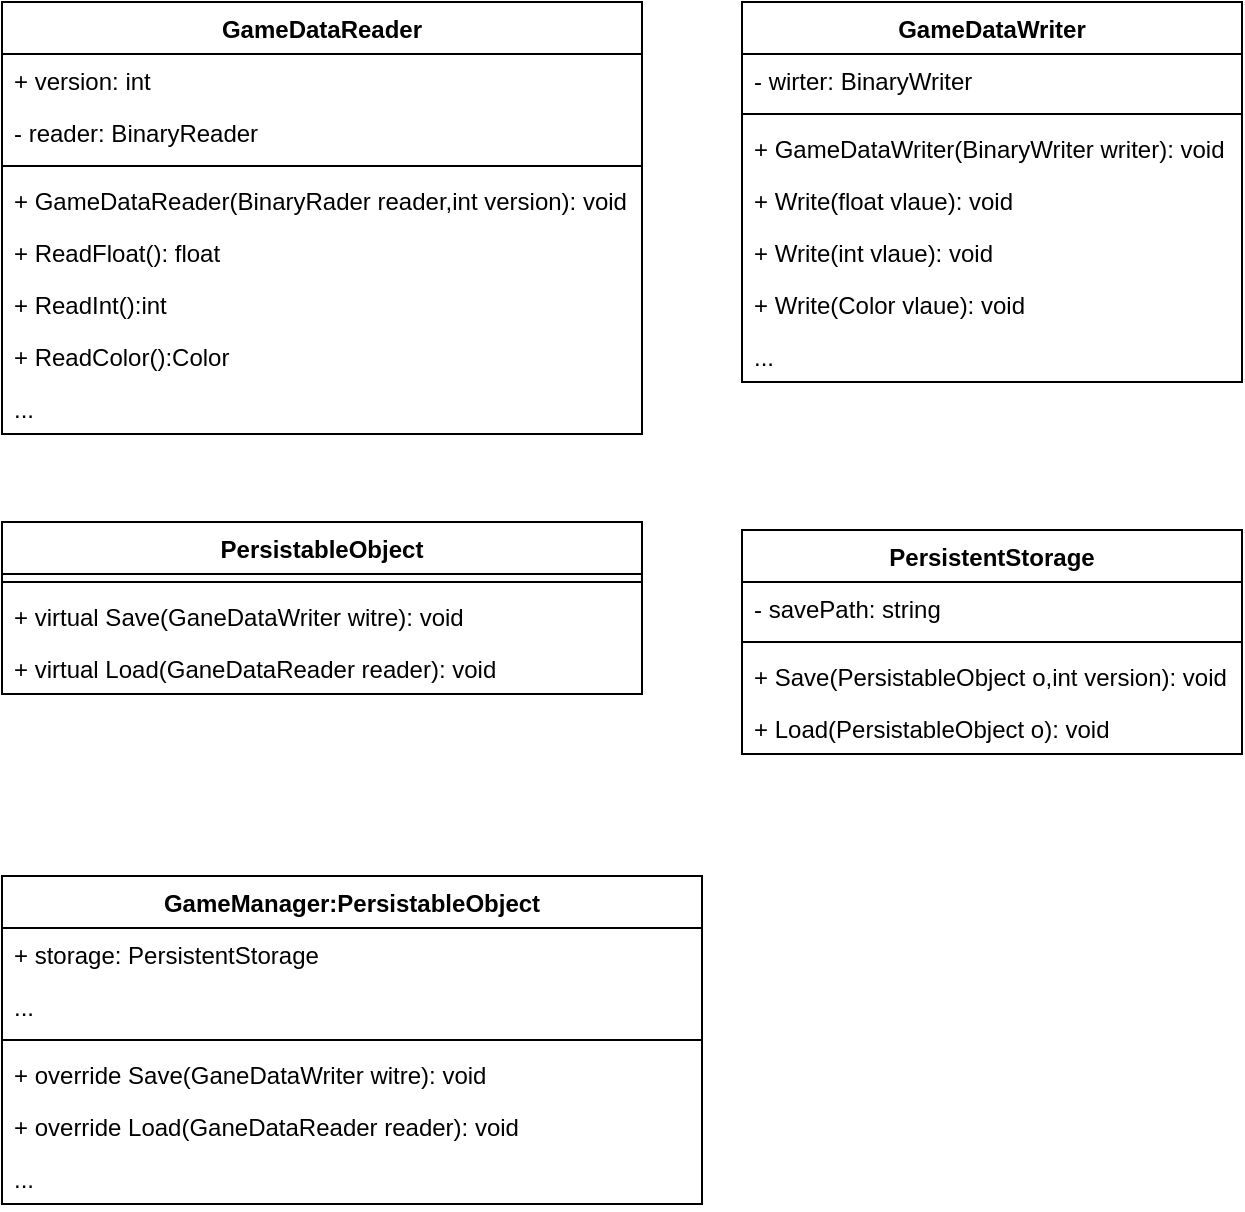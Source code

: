 <mxfile version="10.7.7" type="github"><diagram id="r-htfajkFzgMdryIY1_h" name="Page-1"><mxGraphModel dx="1320" dy="755" grid="1" gridSize="10" guides="1" tooltips="1" connect="1" arrows="1" fold="1" page="1" pageScale="1" pageWidth="827" pageHeight="1169" math="0" shadow="0"><root><mxCell id="0"/><mxCell id="1" parent="0"/><mxCell id="alt3S2_xYmEV2tsB0YrT-1" value="GameDataReader" style="swimlane;fontStyle=1;align=center;verticalAlign=top;childLayout=stackLayout;horizontal=1;startSize=26;horizontalStack=0;resizeParent=1;resizeParentMax=0;resizeLast=0;collapsible=1;marginBottom=0;" vertex="1" parent="1"><mxGeometry x="20" y="20" width="320" height="216" as="geometry"/></mxCell><mxCell id="alt3S2_xYmEV2tsB0YrT-2" value="+ version: int" style="text;strokeColor=none;fillColor=none;align=left;verticalAlign=top;spacingLeft=4;spacingRight=4;overflow=hidden;rotatable=0;points=[[0,0.5],[1,0.5]];portConstraint=eastwest;" vertex="1" parent="alt3S2_xYmEV2tsB0YrT-1"><mxGeometry y="26" width="320" height="26" as="geometry"/></mxCell><mxCell id="alt3S2_xYmEV2tsB0YrT-5" value="- reader: BinaryReader" style="text;strokeColor=none;fillColor=none;align=left;verticalAlign=top;spacingLeft=4;spacingRight=4;overflow=hidden;rotatable=0;points=[[0,0.5],[1,0.5]];portConstraint=eastwest;" vertex="1" parent="alt3S2_xYmEV2tsB0YrT-1"><mxGeometry y="52" width="320" height="26" as="geometry"/></mxCell><mxCell id="alt3S2_xYmEV2tsB0YrT-3" value="" style="line;strokeWidth=1;fillColor=none;align=left;verticalAlign=middle;spacingTop=-1;spacingLeft=3;spacingRight=3;rotatable=0;labelPosition=right;points=[];portConstraint=eastwest;" vertex="1" parent="alt3S2_xYmEV2tsB0YrT-1"><mxGeometry y="78" width="320" height="8" as="geometry"/></mxCell><mxCell id="alt3S2_xYmEV2tsB0YrT-4" value="+ GameDataReader(BinaryRader reader,int version): void" style="text;strokeColor=none;fillColor=none;align=left;verticalAlign=top;spacingLeft=4;spacingRight=4;overflow=hidden;rotatable=0;points=[[0,0.5],[1,0.5]];portConstraint=eastwest;" vertex="1" parent="alt3S2_xYmEV2tsB0YrT-1"><mxGeometry y="86" width="320" height="26" as="geometry"/></mxCell><mxCell id="alt3S2_xYmEV2tsB0YrT-6" value="+ ReadFloat(): float" style="text;strokeColor=none;fillColor=none;align=left;verticalAlign=top;spacingLeft=4;spacingRight=4;overflow=hidden;rotatable=0;points=[[0,0.5],[1,0.5]];portConstraint=eastwest;" vertex="1" parent="alt3S2_xYmEV2tsB0YrT-1"><mxGeometry y="112" width="320" height="26" as="geometry"/></mxCell><mxCell id="alt3S2_xYmEV2tsB0YrT-7" value="+ ReadInt():int" style="text;strokeColor=none;fillColor=none;align=left;verticalAlign=top;spacingLeft=4;spacingRight=4;overflow=hidden;rotatable=0;points=[[0,0.5],[1,0.5]];portConstraint=eastwest;" vertex="1" parent="alt3S2_xYmEV2tsB0YrT-1"><mxGeometry y="138" width="320" height="26" as="geometry"/></mxCell><mxCell id="alt3S2_xYmEV2tsB0YrT-8" value="+ ReadColor():Color" style="text;strokeColor=none;fillColor=none;align=left;verticalAlign=top;spacingLeft=4;spacingRight=4;overflow=hidden;rotatable=0;points=[[0,0.5],[1,0.5]];portConstraint=eastwest;" vertex="1" parent="alt3S2_xYmEV2tsB0YrT-1"><mxGeometry y="164" width="320" height="26" as="geometry"/></mxCell><mxCell id="alt3S2_xYmEV2tsB0YrT-9" value="..." style="text;strokeColor=none;fillColor=none;align=left;verticalAlign=top;spacingLeft=4;spacingRight=4;overflow=hidden;rotatable=0;points=[[0,0.5],[1,0.5]];portConstraint=eastwest;" vertex="1" parent="alt3S2_xYmEV2tsB0YrT-1"><mxGeometry y="190" width="320" height="26" as="geometry"/></mxCell><mxCell id="alt3S2_xYmEV2tsB0YrT-10" value="GameDataWriter" style="swimlane;fontStyle=1;align=center;verticalAlign=top;childLayout=stackLayout;horizontal=1;startSize=26;horizontalStack=0;resizeParent=1;resizeParentMax=0;resizeLast=0;collapsible=1;marginBottom=0;" vertex="1" parent="1"><mxGeometry x="390" y="20" width="250" height="190" as="geometry"/></mxCell><mxCell id="alt3S2_xYmEV2tsB0YrT-12" value="- wirter: BinaryWriter" style="text;strokeColor=none;fillColor=none;align=left;verticalAlign=top;spacingLeft=4;spacingRight=4;overflow=hidden;rotatable=0;points=[[0,0.5],[1,0.5]];portConstraint=eastwest;" vertex="1" parent="alt3S2_xYmEV2tsB0YrT-10"><mxGeometry y="26" width="250" height="26" as="geometry"/></mxCell><mxCell id="alt3S2_xYmEV2tsB0YrT-13" value="" style="line;strokeWidth=1;fillColor=none;align=left;verticalAlign=middle;spacingTop=-1;spacingLeft=3;spacingRight=3;rotatable=0;labelPosition=right;points=[];portConstraint=eastwest;" vertex="1" parent="alt3S2_xYmEV2tsB0YrT-10"><mxGeometry y="52" width="250" height="8" as="geometry"/></mxCell><mxCell id="alt3S2_xYmEV2tsB0YrT-14" value="+ GameDataWriter(BinaryWriter writer): void" style="text;strokeColor=none;fillColor=none;align=left;verticalAlign=top;spacingLeft=4;spacingRight=4;overflow=hidden;rotatable=0;points=[[0,0.5],[1,0.5]];portConstraint=eastwest;" vertex="1" parent="alt3S2_xYmEV2tsB0YrT-10"><mxGeometry y="60" width="250" height="26" as="geometry"/></mxCell><mxCell id="alt3S2_xYmEV2tsB0YrT-15" value="+ Write(float vlaue): void&#10;" style="text;strokeColor=none;fillColor=none;align=left;verticalAlign=top;spacingLeft=4;spacingRight=4;overflow=hidden;rotatable=0;points=[[0,0.5],[1,0.5]];portConstraint=eastwest;" vertex="1" parent="alt3S2_xYmEV2tsB0YrT-10"><mxGeometry y="86" width="250" height="26" as="geometry"/></mxCell><mxCell id="alt3S2_xYmEV2tsB0YrT-19" value="+ Write(int vlaue): void&#10;" style="text;strokeColor=none;fillColor=none;align=left;verticalAlign=top;spacingLeft=4;spacingRight=4;overflow=hidden;rotatable=0;points=[[0,0.5],[1,0.5]];portConstraint=eastwest;" vertex="1" parent="alt3S2_xYmEV2tsB0YrT-10"><mxGeometry y="112" width="250" height="26" as="geometry"/></mxCell><mxCell id="alt3S2_xYmEV2tsB0YrT-20" value="+ Write(Color vlaue): void&#10;" style="text;strokeColor=none;fillColor=none;align=left;verticalAlign=top;spacingLeft=4;spacingRight=4;overflow=hidden;rotatable=0;points=[[0,0.5],[1,0.5]];portConstraint=eastwest;" vertex="1" parent="alt3S2_xYmEV2tsB0YrT-10"><mxGeometry y="138" width="250" height="26" as="geometry"/></mxCell><mxCell id="alt3S2_xYmEV2tsB0YrT-18" value="..." style="text;strokeColor=none;fillColor=none;align=left;verticalAlign=top;spacingLeft=4;spacingRight=4;overflow=hidden;rotatable=0;points=[[0,0.5],[1,0.5]];portConstraint=eastwest;" vertex="1" parent="alt3S2_xYmEV2tsB0YrT-10"><mxGeometry y="164" width="250" height="26" as="geometry"/></mxCell><mxCell id="alt3S2_xYmEV2tsB0YrT-21" value="PersistableObject" style="swimlane;fontStyle=1;align=center;verticalAlign=top;childLayout=stackLayout;horizontal=1;startSize=26;horizontalStack=0;resizeParent=1;resizeParentMax=0;resizeLast=0;collapsible=1;marginBottom=0;" vertex="1" parent="1"><mxGeometry x="20" y="280" width="320" height="86" as="geometry"/></mxCell><mxCell id="alt3S2_xYmEV2tsB0YrT-23" value="" style="line;strokeWidth=1;fillColor=none;align=left;verticalAlign=middle;spacingTop=-1;spacingLeft=3;spacingRight=3;rotatable=0;labelPosition=right;points=[];portConstraint=eastwest;" vertex="1" parent="alt3S2_xYmEV2tsB0YrT-21"><mxGeometry y="26" width="320" height="8" as="geometry"/></mxCell><mxCell id="alt3S2_xYmEV2tsB0YrT-24" value="+ virtual Save(GaneDataWriter witre): void" style="text;strokeColor=none;fillColor=none;align=left;verticalAlign=top;spacingLeft=4;spacingRight=4;overflow=hidden;rotatable=0;points=[[0,0.5],[1,0.5]];portConstraint=eastwest;" vertex="1" parent="alt3S2_xYmEV2tsB0YrT-21"><mxGeometry y="34" width="320" height="26" as="geometry"/></mxCell><mxCell id="alt3S2_xYmEV2tsB0YrT-25" value="+ virtual Load(GaneDataReader reader): void" style="text;strokeColor=none;fillColor=none;align=left;verticalAlign=top;spacingLeft=4;spacingRight=4;overflow=hidden;rotatable=0;points=[[0,0.5],[1,0.5]];portConstraint=eastwest;" vertex="1" parent="alt3S2_xYmEV2tsB0YrT-21"><mxGeometry y="60" width="320" height="26" as="geometry"/></mxCell><mxCell id="alt3S2_xYmEV2tsB0YrT-26" value="PersistentStorage" style="swimlane;fontStyle=1;align=center;verticalAlign=top;childLayout=stackLayout;horizontal=1;startSize=26;horizontalStack=0;resizeParent=1;resizeParentMax=0;resizeLast=0;collapsible=1;marginBottom=0;" vertex="1" parent="1"><mxGeometry x="390" y="284" width="250" height="112" as="geometry"/></mxCell><mxCell id="alt3S2_xYmEV2tsB0YrT-27" value="- savePath: string" style="text;strokeColor=none;fillColor=none;align=left;verticalAlign=top;spacingLeft=4;spacingRight=4;overflow=hidden;rotatable=0;points=[[0,0.5],[1,0.5]];portConstraint=eastwest;" vertex="1" parent="alt3S2_xYmEV2tsB0YrT-26"><mxGeometry y="26" width="250" height="26" as="geometry"/></mxCell><mxCell id="alt3S2_xYmEV2tsB0YrT-28" value="" style="line;strokeWidth=1;fillColor=none;align=left;verticalAlign=middle;spacingTop=-1;spacingLeft=3;spacingRight=3;rotatable=0;labelPosition=right;points=[];portConstraint=eastwest;" vertex="1" parent="alt3S2_xYmEV2tsB0YrT-26"><mxGeometry y="52" width="250" height="8" as="geometry"/></mxCell><mxCell id="alt3S2_xYmEV2tsB0YrT-29" value="+ Save(PersistableObject o,int version): void" style="text;strokeColor=none;fillColor=none;align=left;verticalAlign=top;spacingLeft=4;spacingRight=4;overflow=hidden;rotatable=0;points=[[0,0.5],[1,0.5]];portConstraint=eastwest;" vertex="1" parent="alt3S2_xYmEV2tsB0YrT-26"><mxGeometry y="60" width="250" height="26" as="geometry"/></mxCell><mxCell id="alt3S2_xYmEV2tsB0YrT-30" value="+ Load(PersistableObject o): void" style="text;strokeColor=none;fillColor=none;align=left;verticalAlign=top;spacingLeft=4;spacingRight=4;overflow=hidden;rotatable=0;points=[[0,0.5],[1,0.5]];portConstraint=eastwest;" vertex="1" parent="alt3S2_xYmEV2tsB0YrT-26"><mxGeometry y="86" width="250" height="26" as="geometry"/></mxCell><mxCell id="alt3S2_xYmEV2tsB0YrT-31" value="GameManager:PersistableObject" style="swimlane;fontStyle=1;align=center;verticalAlign=top;childLayout=stackLayout;horizontal=1;startSize=26;horizontalStack=0;resizeParent=1;resizeParentMax=0;resizeLast=0;collapsible=1;marginBottom=0;" vertex="1" parent="1"><mxGeometry x="20" y="457" width="350" height="164" as="geometry"/></mxCell><mxCell id="alt3S2_xYmEV2tsB0YrT-32" value="+ storage: PersistentStorage" style="text;strokeColor=none;fillColor=none;align=left;verticalAlign=top;spacingLeft=4;spacingRight=4;overflow=hidden;rotatable=0;points=[[0,0.5],[1,0.5]];portConstraint=eastwest;" vertex="1" parent="alt3S2_xYmEV2tsB0YrT-31"><mxGeometry y="26" width="350" height="26" as="geometry"/></mxCell><mxCell id="alt3S2_xYmEV2tsB0YrT-37" value="..." style="text;strokeColor=none;fillColor=none;align=left;verticalAlign=top;spacingLeft=4;spacingRight=4;overflow=hidden;rotatable=0;points=[[0,0.5],[1,0.5]];portConstraint=eastwest;" vertex="1" parent="alt3S2_xYmEV2tsB0YrT-31"><mxGeometry y="52" width="350" height="26" as="geometry"/></mxCell><mxCell id="alt3S2_xYmEV2tsB0YrT-33" value="" style="line;strokeWidth=1;fillColor=none;align=left;verticalAlign=middle;spacingTop=-1;spacingLeft=3;spacingRight=3;rotatable=0;labelPosition=right;points=[];portConstraint=eastwest;" vertex="1" parent="alt3S2_xYmEV2tsB0YrT-31"><mxGeometry y="78" width="350" height="8" as="geometry"/></mxCell><mxCell id="alt3S2_xYmEV2tsB0YrT-34" value="+ override Save(GaneDataWriter witre): void" style="text;strokeColor=none;fillColor=none;align=left;verticalAlign=top;spacingLeft=4;spacingRight=4;overflow=hidden;rotatable=0;points=[[0,0.5],[1,0.5]];portConstraint=eastwest;" vertex="1" parent="alt3S2_xYmEV2tsB0YrT-31"><mxGeometry y="86" width="350" height="26" as="geometry"/></mxCell><mxCell id="alt3S2_xYmEV2tsB0YrT-35" value="+ override Load(GaneDataReader reader): void" style="text;strokeColor=none;fillColor=none;align=left;verticalAlign=top;spacingLeft=4;spacingRight=4;overflow=hidden;rotatable=0;points=[[0,0.5],[1,0.5]];portConstraint=eastwest;" vertex="1" parent="alt3S2_xYmEV2tsB0YrT-31"><mxGeometry y="112" width="350" height="26" as="geometry"/></mxCell><mxCell id="alt3S2_xYmEV2tsB0YrT-36" value="..." style="text;strokeColor=none;fillColor=none;align=left;verticalAlign=top;spacingLeft=4;spacingRight=4;overflow=hidden;rotatable=0;points=[[0,0.5],[1,0.5]];portConstraint=eastwest;" vertex="1" parent="alt3S2_xYmEV2tsB0YrT-31"><mxGeometry y="138" width="350" height="26" as="geometry"/></mxCell></root></mxGraphModel></diagram></mxfile>